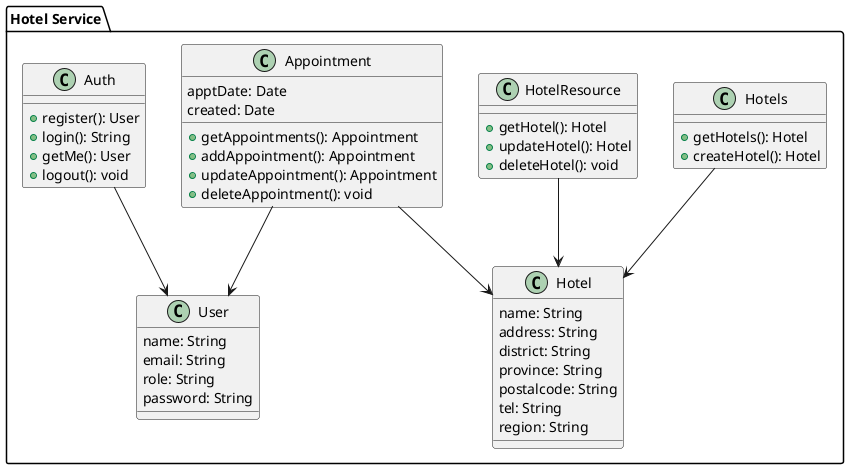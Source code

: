 @startuml
package "Hotel Service" {

    class Hotel {
        name: String
        address: String
        district: String
        province: String
        postalcode: String
        tel: String
        region: String
    }

    class Hotels {
        + getHotels(): Hotel
        + createHotel(): Hotel
    }

    class HotelResource {
        + getHotel(): Hotel
        + updateHotel(): Hotel
        + deleteHotel(): void
    }

    class Appointment {
        apptDate: Date
        created: Date
        
        + getAppointments(): Appointment
        + addAppointment(): Appointment
        + updateAppointment(): Appointment
        + deleteAppointment(): void
    }

    class User {
        name: String
        email: String
        role: String
        password: String
    }

    class Auth {
        + register(): User
        + login(): String
        + getMe(): User
        + logout(): void
    }

    Hotels --> Hotel
    HotelResource --> Hotel
    Appointment --> Hotel
    Appointment --> User
    Auth --> User
}
@enduml
